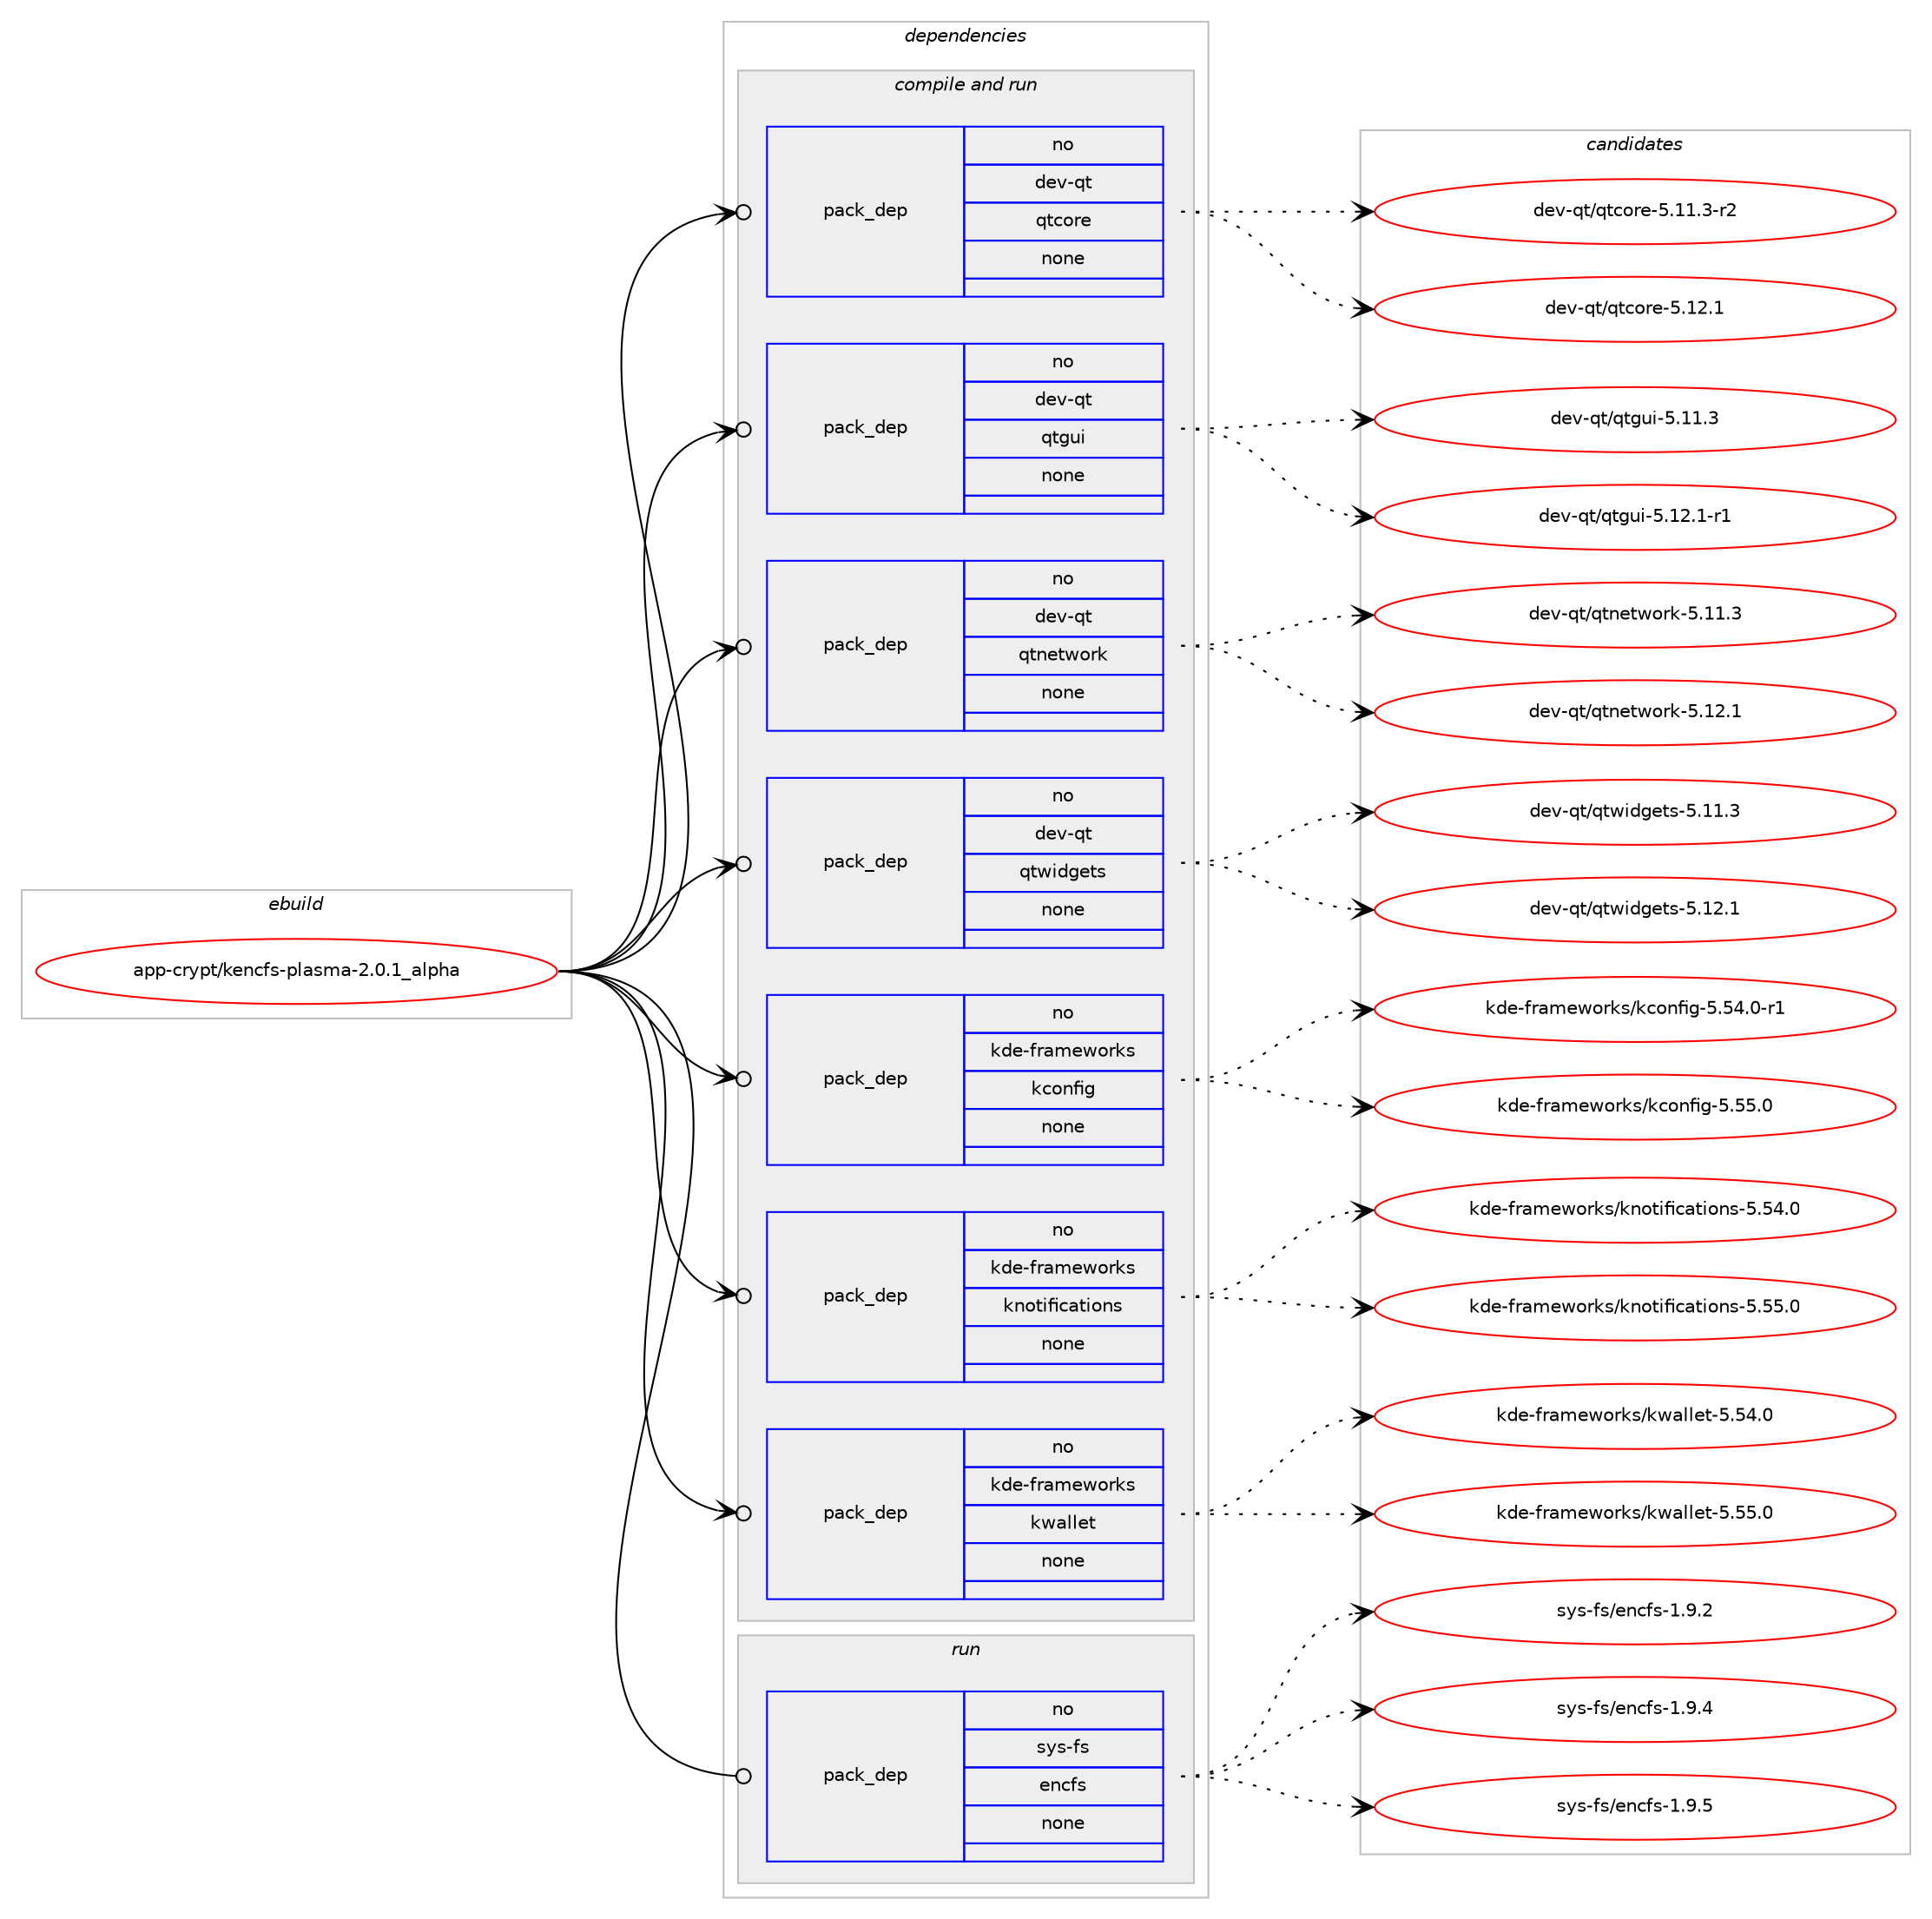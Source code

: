 digraph prolog {

# *************
# Graph options
# *************

newrank=true;
concentrate=true;
compound=true;
graph [rankdir=LR,fontname=Helvetica,fontsize=10,ranksep=1.5];#, ranksep=2.5, nodesep=0.2];
edge  [arrowhead=vee];
node  [fontname=Helvetica,fontsize=10];

# **********
# The ebuild
# **********

subgraph cluster_leftcol {
color=gray;
rank=same;
label=<<i>ebuild</i>>;
id [label="app-crypt/kencfs-plasma-2.0.1_alpha", color=red, width=4, href="../app-crypt/kencfs-plasma-2.0.1_alpha.svg"];
}

# ****************
# The dependencies
# ****************

subgraph cluster_midcol {
color=gray;
label=<<i>dependencies</i>>;
subgraph cluster_compile {
fillcolor="#eeeeee";
style=filled;
label=<<i>compile</i>>;
}
subgraph cluster_compileandrun {
fillcolor="#eeeeee";
style=filled;
label=<<i>compile and run</i>>;
subgraph pack908424 {
dependency1276007 [label=<<TABLE BORDER="0" CELLBORDER="1" CELLSPACING="0" CELLPADDING="4" WIDTH="220"><TR><TD ROWSPAN="6" CELLPADDING="30">pack_dep</TD></TR><TR><TD WIDTH="110">no</TD></TR><TR><TD>dev-qt</TD></TR><TR><TD>qtcore</TD></TR><TR><TD>none</TD></TR><TR><TD></TD></TR></TABLE>>, shape=none, color=blue];
}
id:e -> dependency1276007:w [weight=20,style="solid",arrowhead="odotvee"];
subgraph pack908425 {
dependency1276008 [label=<<TABLE BORDER="0" CELLBORDER="1" CELLSPACING="0" CELLPADDING="4" WIDTH="220"><TR><TD ROWSPAN="6" CELLPADDING="30">pack_dep</TD></TR><TR><TD WIDTH="110">no</TD></TR><TR><TD>dev-qt</TD></TR><TR><TD>qtgui</TD></TR><TR><TD>none</TD></TR><TR><TD></TD></TR></TABLE>>, shape=none, color=blue];
}
id:e -> dependency1276008:w [weight=20,style="solid",arrowhead="odotvee"];
subgraph pack908426 {
dependency1276009 [label=<<TABLE BORDER="0" CELLBORDER="1" CELLSPACING="0" CELLPADDING="4" WIDTH="220"><TR><TD ROWSPAN="6" CELLPADDING="30">pack_dep</TD></TR><TR><TD WIDTH="110">no</TD></TR><TR><TD>dev-qt</TD></TR><TR><TD>qtnetwork</TD></TR><TR><TD>none</TD></TR><TR><TD></TD></TR></TABLE>>, shape=none, color=blue];
}
id:e -> dependency1276009:w [weight=20,style="solid",arrowhead="odotvee"];
subgraph pack908427 {
dependency1276010 [label=<<TABLE BORDER="0" CELLBORDER="1" CELLSPACING="0" CELLPADDING="4" WIDTH="220"><TR><TD ROWSPAN="6" CELLPADDING="30">pack_dep</TD></TR><TR><TD WIDTH="110">no</TD></TR><TR><TD>dev-qt</TD></TR><TR><TD>qtwidgets</TD></TR><TR><TD>none</TD></TR><TR><TD></TD></TR></TABLE>>, shape=none, color=blue];
}
id:e -> dependency1276010:w [weight=20,style="solid",arrowhead="odotvee"];
subgraph pack908428 {
dependency1276011 [label=<<TABLE BORDER="0" CELLBORDER="1" CELLSPACING="0" CELLPADDING="4" WIDTH="220"><TR><TD ROWSPAN="6" CELLPADDING="30">pack_dep</TD></TR><TR><TD WIDTH="110">no</TD></TR><TR><TD>kde-frameworks</TD></TR><TR><TD>kconfig</TD></TR><TR><TD>none</TD></TR><TR><TD></TD></TR></TABLE>>, shape=none, color=blue];
}
id:e -> dependency1276011:w [weight=20,style="solid",arrowhead="odotvee"];
subgraph pack908429 {
dependency1276012 [label=<<TABLE BORDER="0" CELLBORDER="1" CELLSPACING="0" CELLPADDING="4" WIDTH="220"><TR><TD ROWSPAN="6" CELLPADDING="30">pack_dep</TD></TR><TR><TD WIDTH="110">no</TD></TR><TR><TD>kde-frameworks</TD></TR><TR><TD>knotifications</TD></TR><TR><TD>none</TD></TR><TR><TD></TD></TR></TABLE>>, shape=none, color=blue];
}
id:e -> dependency1276012:w [weight=20,style="solid",arrowhead="odotvee"];
subgraph pack908430 {
dependency1276013 [label=<<TABLE BORDER="0" CELLBORDER="1" CELLSPACING="0" CELLPADDING="4" WIDTH="220"><TR><TD ROWSPAN="6" CELLPADDING="30">pack_dep</TD></TR><TR><TD WIDTH="110">no</TD></TR><TR><TD>kde-frameworks</TD></TR><TR><TD>kwallet</TD></TR><TR><TD>none</TD></TR><TR><TD></TD></TR></TABLE>>, shape=none, color=blue];
}
id:e -> dependency1276013:w [weight=20,style="solid",arrowhead="odotvee"];
}
subgraph cluster_run {
fillcolor="#eeeeee";
style=filled;
label=<<i>run</i>>;
subgraph pack908431 {
dependency1276014 [label=<<TABLE BORDER="0" CELLBORDER="1" CELLSPACING="0" CELLPADDING="4" WIDTH="220"><TR><TD ROWSPAN="6" CELLPADDING="30">pack_dep</TD></TR><TR><TD WIDTH="110">no</TD></TR><TR><TD>sys-fs</TD></TR><TR><TD>encfs</TD></TR><TR><TD>none</TD></TR><TR><TD></TD></TR></TABLE>>, shape=none, color=blue];
}
id:e -> dependency1276014:w [weight=20,style="solid",arrowhead="odot"];
}
}

# **************
# The candidates
# **************

subgraph cluster_choices {
rank=same;
color=gray;
label=<<i>candidates</i>>;

subgraph choice908424 {
color=black;
nodesep=1;
choice100101118451131164711311699111114101455346494946514511450 [label="dev-qt/qtcore-5.11.3-r2", color=red, width=4,href="../dev-qt/qtcore-5.11.3-r2.svg"];
choice10010111845113116471131169911111410145534649504649 [label="dev-qt/qtcore-5.12.1", color=red, width=4,href="../dev-qt/qtcore-5.12.1.svg"];
dependency1276007:e -> choice100101118451131164711311699111114101455346494946514511450:w [style=dotted,weight="100"];
dependency1276007:e -> choice10010111845113116471131169911111410145534649504649:w [style=dotted,weight="100"];
}
subgraph choice908425 {
color=black;
nodesep=1;
choice100101118451131164711311610311710545534649494651 [label="dev-qt/qtgui-5.11.3", color=red, width=4,href="../dev-qt/qtgui-5.11.3.svg"];
choice1001011184511311647113116103117105455346495046494511449 [label="dev-qt/qtgui-5.12.1-r1", color=red, width=4,href="../dev-qt/qtgui-5.12.1-r1.svg"];
dependency1276008:e -> choice100101118451131164711311610311710545534649494651:w [style=dotted,weight="100"];
dependency1276008:e -> choice1001011184511311647113116103117105455346495046494511449:w [style=dotted,weight="100"];
}
subgraph choice908426 {
color=black;
nodesep=1;
choice100101118451131164711311611010111611911111410745534649494651 [label="dev-qt/qtnetwork-5.11.3", color=red, width=4,href="../dev-qt/qtnetwork-5.11.3.svg"];
choice100101118451131164711311611010111611911111410745534649504649 [label="dev-qt/qtnetwork-5.12.1", color=red, width=4,href="../dev-qt/qtnetwork-5.12.1.svg"];
dependency1276009:e -> choice100101118451131164711311611010111611911111410745534649494651:w [style=dotted,weight="100"];
dependency1276009:e -> choice100101118451131164711311611010111611911111410745534649504649:w [style=dotted,weight="100"];
}
subgraph choice908427 {
color=black;
nodesep=1;
choice100101118451131164711311611910510010310111611545534649494651 [label="dev-qt/qtwidgets-5.11.3", color=red, width=4,href="../dev-qt/qtwidgets-5.11.3.svg"];
choice100101118451131164711311611910510010310111611545534649504649 [label="dev-qt/qtwidgets-5.12.1", color=red, width=4,href="../dev-qt/qtwidgets-5.12.1.svg"];
dependency1276010:e -> choice100101118451131164711311611910510010310111611545534649494651:w [style=dotted,weight="100"];
dependency1276010:e -> choice100101118451131164711311611910510010310111611545534649504649:w [style=dotted,weight="100"];
}
subgraph choice908428 {
color=black;
nodesep=1;
choice10710010145102114971091011191111141071154710799111110102105103455346535246484511449 [label="kde-frameworks/kconfig-5.54.0-r1", color=red, width=4,href="../kde-frameworks/kconfig-5.54.0-r1.svg"];
choice1071001014510211497109101119111114107115471079911111010210510345534653534648 [label="kde-frameworks/kconfig-5.55.0", color=red, width=4,href="../kde-frameworks/kconfig-5.55.0.svg"];
dependency1276011:e -> choice10710010145102114971091011191111141071154710799111110102105103455346535246484511449:w [style=dotted,weight="100"];
dependency1276011:e -> choice1071001014510211497109101119111114107115471079911111010210510345534653534648:w [style=dotted,weight="100"];
}
subgraph choice908429 {
color=black;
nodesep=1;
choice107100101451021149710910111911111410711547107110111116105102105999711610511111011545534653524648 [label="kde-frameworks/knotifications-5.54.0", color=red, width=4,href="../kde-frameworks/knotifications-5.54.0.svg"];
choice107100101451021149710910111911111410711547107110111116105102105999711610511111011545534653534648 [label="kde-frameworks/knotifications-5.55.0", color=red, width=4,href="../kde-frameworks/knotifications-5.55.0.svg"];
dependency1276012:e -> choice107100101451021149710910111911111410711547107110111116105102105999711610511111011545534653524648:w [style=dotted,weight="100"];
dependency1276012:e -> choice107100101451021149710910111911111410711547107110111116105102105999711610511111011545534653534648:w [style=dotted,weight="100"];
}
subgraph choice908430 {
color=black;
nodesep=1;
choice1071001014510211497109101119111114107115471071199710810810111645534653524648 [label="kde-frameworks/kwallet-5.54.0", color=red, width=4,href="../kde-frameworks/kwallet-5.54.0.svg"];
choice1071001014510211497109101119111114107115471071199710810810111645534653534648 [label="kde-frameworks/kwallet-5.55.0", color=red, width=4,href="../kde-frameworks/kwallet-5.55.0.svg"];
dependency1276013:e -> choice1071001014510211497109101119111114107115471071199710810810111645534653524648:w [style=dotted,weight="100"];
dependency1276013:e -> choice1071001014510211497109101119111114107115471071199710810810111645534653534648:w [style=dotted,weight="100"];
}
subgraph choice908431 {
color=black;
nodesep=1;
choice115121115451021154710111099102115454946574650 [label="sys-fs/encfs-1.9.2", color=red, width=4,href="../sys-fs/encfs-1.9.2.svg"];
choice115121115451021154710111099102115454946574652 [label="sys-fs/encfs-1.9.4", color=red, width=4,href="../sys-fs/encfs-1.9.4.svg"];
choice115121115451021154710111099102115454946574653 [label="sys-fs/encfs-1.9.5", color=red, width=4,href="../sys-fs/encfs-1.9.5.svg"];
dependency1276014:e -> choice115121115451021154710111099102115454946574650:w [style=dotted,weight="100"];
dependency1276014:e -> choice115121115451021154710111099102115454946574652:w [style=dotted,weight="100"];
dependency1276014:e -> choice115121115451021154710111099102115454946574653:w [style=dotted,weight="100"];
}
}

}
